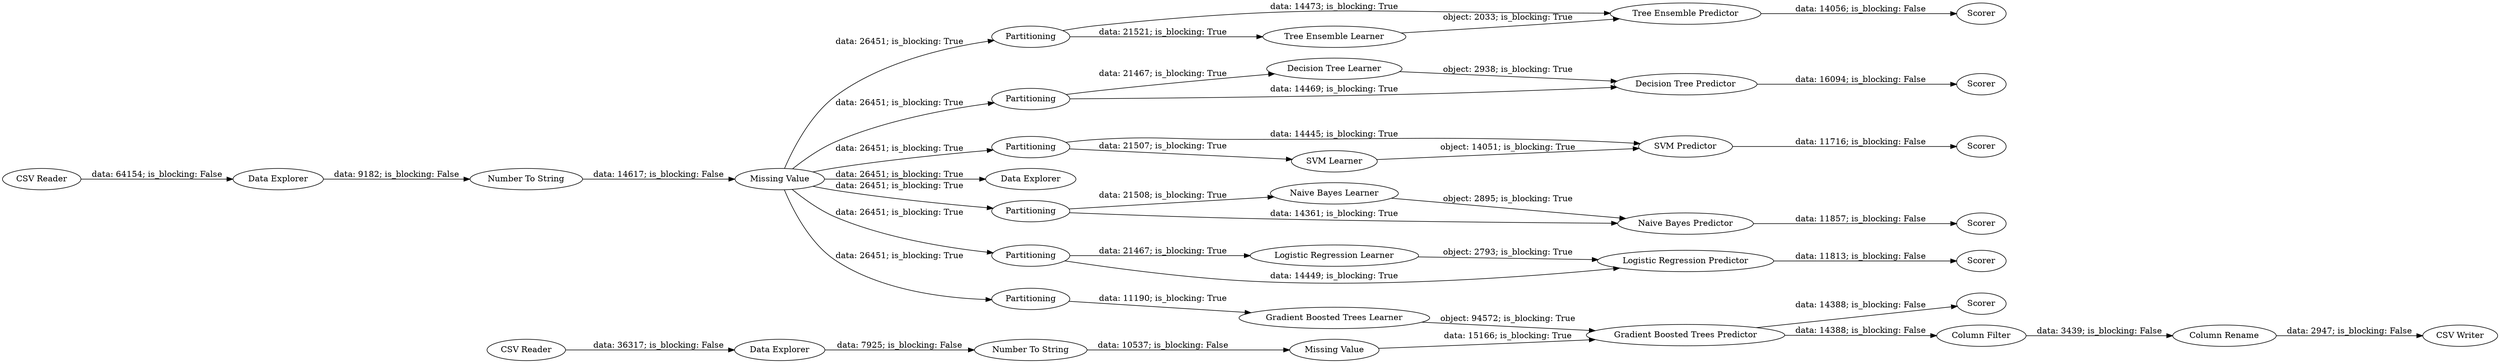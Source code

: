 digraph {
	"3529816761621980969_12" [label="SVM Predictor"]
	"3529816761621980969_1" [label="CSV Reader"]
	"3529816761621980969_7" [label="Naive Bayes Learner"]
	"3529816761621980969_34" [label="Number To String"]
	"3529816761621980969_29" [label="Tree Ensemble Predictor"]
	"3529816761621980969_38" [label="CSV Writer"]
	"3529816761621980969_5" [label="Data Explorer"]
	"3529816761621980969_36" [label="Column Filter"]
	"3529816761621980969_23" [label="Gradient Boosted Trees Predictor"]
	"3529816761621980969_28" [label="Tree Ensemble Learner"]
	"3529816761621980969_32" [label="CSV Reader"]
	"3529816761621980969_10" [label=Partitioning]
	"3529816761621980969_31" [label=Scorer]
	"3529816761621980969_6" [label=Partitioning]
	"3529816761621980969_33" [label="Data Explorer"]
	"3529816761621980969_22" [label="Gradient Boosted Trees Learner"]
	"3529816761621980969_35" [label="Missing Value"]
	"3529816761621980969_2" [label="Data Explorer"]
	"3529816761621980969_25" [label=Scorer]
	"3529816761621980969_16" [label="Logistic Regression Predictor"]
	"3529816761621980969_19" [label="Decision Tree Learner"]
	"3529816761621980969_15" [label="Logistic Regression Learner"]
	"3529816761621980969_21" [label=Scorer]
	"3529816761621980969_37" [label="Column Rename"]
	"3529816761621980969_11" [label="SVM Learner"]
	"3529816761621980969_17" [label=Scorer]
	"3529816761621980969_24" [label=Partitioning]
	"3529816761621980969_14" [label=Partitioning]
	"3529816761621980969_3" [label="Number To String"]
	"3529816761621980969_30" [label=Partitioning]
	"3529816761621980969_9" [label=Scorer]
	"3529816761621980969_18" [label=Partitioning]
	"3529816761621980969_4" [label="Missing Value"]
	"3529816761621980969_8" [label="Naive Bayes Predictor"]
	"3529816761621980969_20" [label="Decision Tree Predictor"]
	"3529816761621980969_13" [label=Scorer]
	"3529816761621980969_4" -> "3529816761621980969_14" [label="data: 26451; is_blocking: True"]
	"3529816761621980969_20" -> "3529816761621980969_21" [label="data: 16094; is_blocking: False"]
	"3529816761621980969_23" -> "3529816761621980969_36" [label="data: 14388; is_blocking: False"]
	"3529816761621980969_37" -> "3529816761621980969_38" [label="data: 2947; is_blocking: False"]
	"3529816761621980969_8" -> "3529816761621980969_9" [label="data: 11857; is_blocking: False"]
	"3529816761621980969_7" -> "3529816761621980969_8" [label="object: 2895; is_blocking: True"]
	"3529816761621980969_19" -> "3529816761621980969_20" [label="object: 2938; is_blocking: True"]
	"3529816761621980969_10" -> "3529816761621980969_11" [label="data: 21507; is_blocking: True"]
	"3529816761621980969_28" -> "3529816761621980969_29" [label="object: 2033; is_blocking: True"]
	"3529816761621980969_30" -> "3529816761621980969_29" [label="data: 14473; is_blocking: True"]
	"3529816761621980969_11" -> "3529816761621980969_12" [label="object: 14051; is_blocking: True"]
	"3529816761621980969_15" -> "3529816761621980969_16" [label="object: 2793; is_blocking: True"]
	"3529816761621980969_4" -> "3529816761621980969_6" [label="data: 26451; is_blocking: True"]
	"3529816761621980969_32" -> "3529816761621980969_33" [label="data: 36317; is_blocking: False"]
	"3529816761621980969_29" -> "3529816761621980969_31" [label="data: 14056; is_blocking: False"]
	"3529816761621980969_18" -> "3529816761621980969_19" [label="data: 21467; is_blocking: True"]
	"3529816761621980969_2" -> "3529816761621980969_3" [label="data: 9182; is_blocking: False"]
	"3529816761621980969_4" -> "3529816761621980969_30" [label="data: 26451; is_blocking: True"]
	"3529816761621980969_6" -> "3529816761621980969_7" [label="data: 21508; is_blocking: True"]
	"3529816761621980969_3" -> "3529816761621980969_4" [label="data: 14617; is_blocking: False"]
	"3529816761621980969_6" -> "3529816761621980969_8" [label="data: 14361; is_blocking: True"]
	"3529816761621980969_18" -> "3529816761621980969_20" [label="data: 14469; is_blocking: True"]
	"3529816761621980969_1" -> "3529816761621980969_2" [label="data: 64154; is_blocking: False"]
	"3529816761621980969_34" -> "3529816761621980969_35" [label="data: 10537; is_blocking: False"]
	"3529816761621980969_35" -> "3529816761621980969_23" [label="data: 15166; is_blocking: True"]
	"3529816761621980969_36" -> "3529816761621980969_37" [label="data: 3439; is_blocking: False"]
	"3529816761621980969_4" -> "3529816761621980969_18" [label="data: 26451; is_blocking: True"]
	"3529816761621980969_14" -> "3529816761621980969_15" [label="data: 21467; is_blocking: True"]
	"3529816761621980969_33" -> "3529816761621980969_34" [label="data: 7925; is_blocking: False"]
	"3529816761621980969_10" -> "3529816761621980969_12" [label="data: 14445; is_blocking: True"]
	"3529816761621980969_14" -> "3529816761621980969_16" [label="data: 14449; is_blocking: True"]
	"3529816761621980969_4" -> "3529816761621980969_5" [label="data: 26451; is_blocking: True"]
	"3529816761621980969_23" -> "3529816761621980969_25" [label="data: 14388; is_blocking: False"]
	"3529816761621980969_4" -> "3529816761621980969_10" [label="data: 26451; is_blocking: True"]
	"3529816761621980969_4" -> "3529816761621980969_24" [label="data: 26451; is_blocking: True"]
	"3529816761621980969_12" -> "3529816761621980969_13" [label="data: 11716; is_blocking: False"]
	"3529816761621980969_16" -> "3529816761621980969_17" [label="data: 11813; is_blocking: False"]
	"3529816761621980969_24" -> "3529816761621980969_22" [label="data: 11190; is_blocking: True"]
	"3529816761621980969_30" -> "3529816761621980969_28" [label="data: 21521; is_blocking: True"]
	"3529816761621980969_22" -> "3529816761621980969_23" [label="object: 94572; is_blocking: True"]
	rankdir=LR
}
